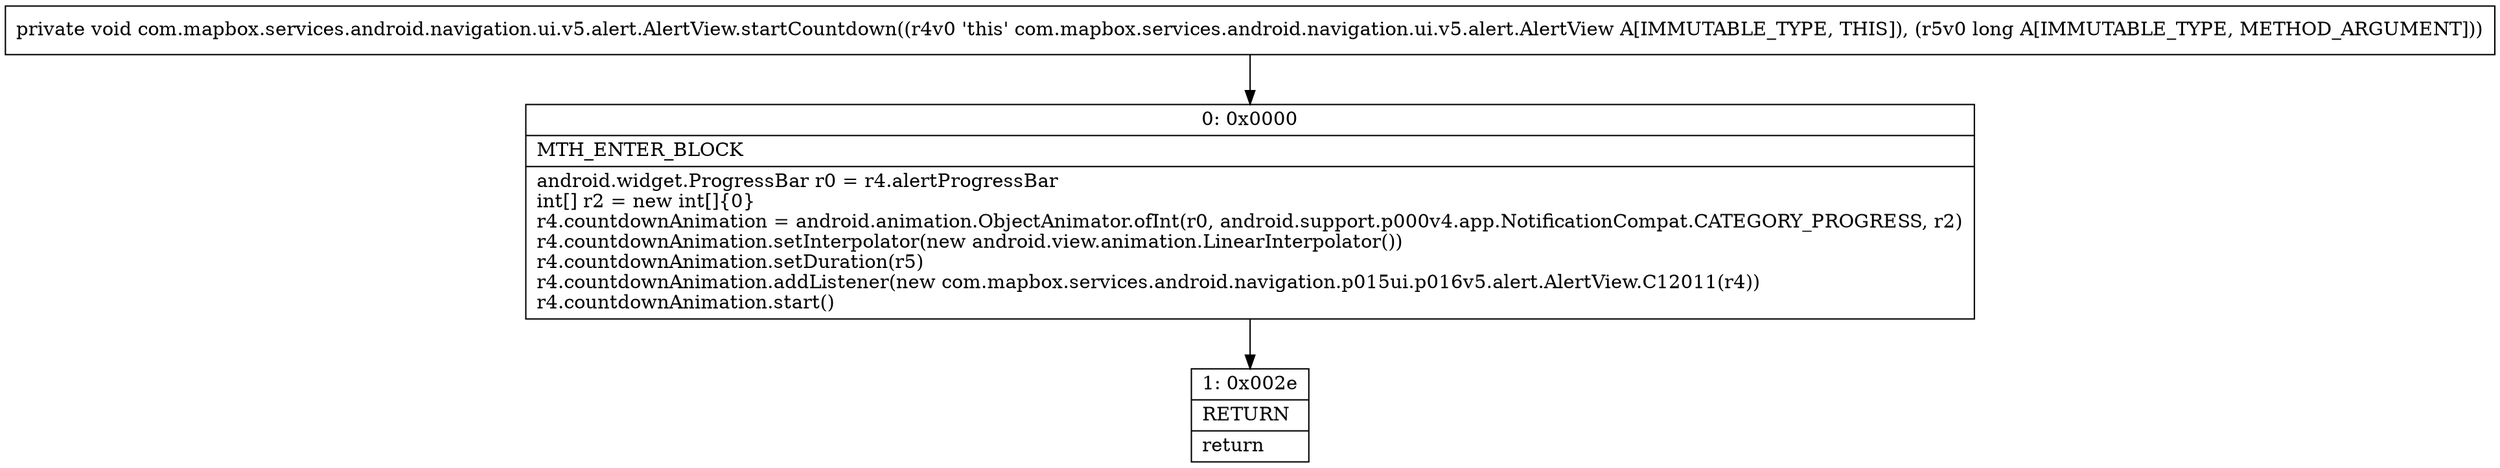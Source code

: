 digraph "CFG forcom.mapbox.services.android.navigation.ui.v5.alert.AlertView.startCountdown(J)V" {
Node_0 [shape=record,label="{0\:\ 0x0000|MTH_ENTER_BLOCK\l|android.widget.ProgressBar r0 = r4.alertProgressBar\lint[] r2 = new int[]\{0\}\lr4.countdownAnimation = android.animation.ObjectAnimator.ofInt(r0, android.support.p000v4.app.NotificationCompat.CATEGORY_PROGRESS, r2)\lr4.countdownAnimation.setInterpolator(new android.view.animation.LinearInterpolator())\lr4.countdownAnimation.setDuration(r5)\lr4.countdownAnimation.addListener(new com.mapbox.services.android.navigation.p015ui.p016v5.alert.AlertView.C12011(r4))\lr4.countdownAnimation.start()\l}"];
Node_1 [shape=record,label="{1\:\ 0x002e|RETURN\l|return\l}"];
MethodNode[shape=record,label="{private void com.mapbox.services.android.navigation.ui.v5.alert.AlertView.startCountdown((r4v0 'this' com.mapbox.services.android.navigation.ui.v5.alert.AlertView A[IMMUTABLE_TYPE, THIS]), (r5v0 long A[IMMUTABLE_TYPE, METHOD_ARGUMENT])) }"];
MethodNode -> Node_0;
Node_0 -> Node_1;
}


